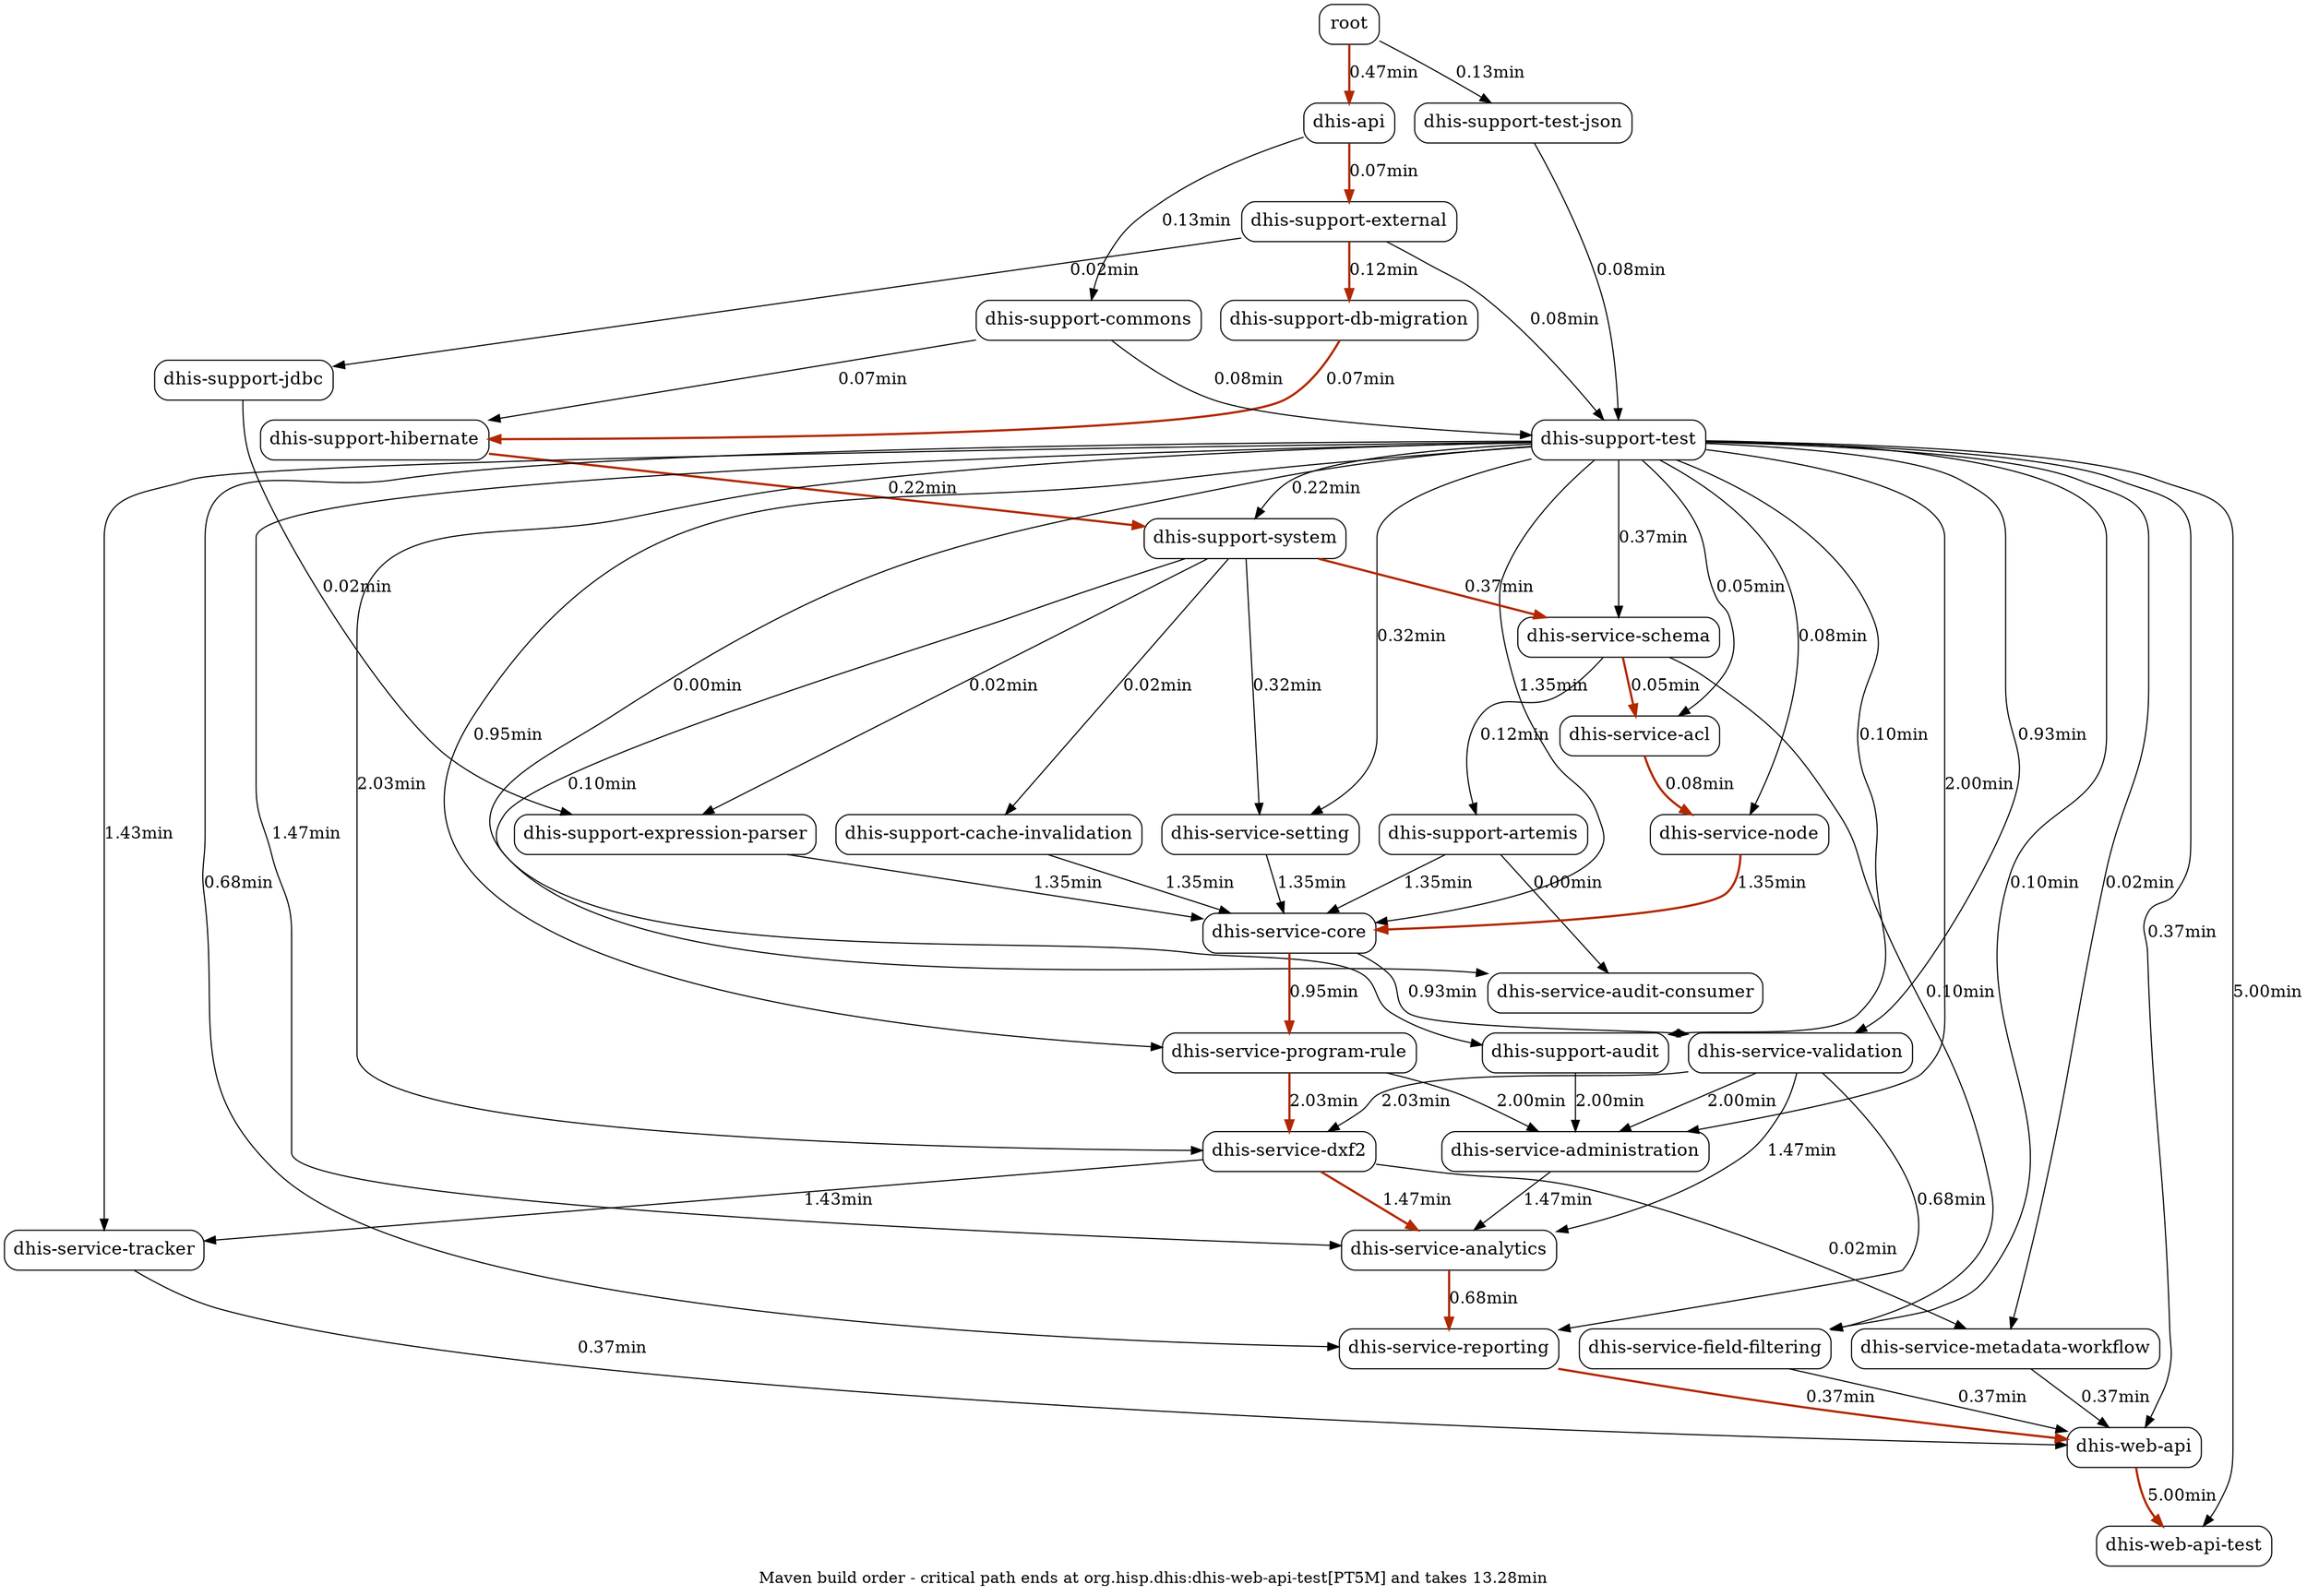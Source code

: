 strict digraph "maven build order" {
  label="Maven build order - critical path ends at org.hisp.dhis:dhis-web-api-test[PT5M] and takes 13.28min";
  "org.hisp.dhis:dhis-support-external[PT4.517S]" [ label="dhis-support-external" fontsize="16" shape="box" style="rounded" ];
  "org.hisp.dhis:dhis-api[PT28.181S]" [ label="dhis-api" fontsize="16" shape="box" style="rounded" ];
  "org.hisp.dhis:dhis-support-db-migration[PT7.724S]" [ label="dhis-support-db-migration" fontsize="16" shape="box" style="rounded" ];
  "org.hisp.dhis:dhis-support-commons[PT8.266S]" [ label="dhis-support-commons" fontsize="16" shape="box" style="rounded" ];
  "org.hisp.dhis:dhis-support-hibernate[PT4.455S]" [ label="dhis-support-hibernate" fontsize="16" shape="box" style="rounded" ];
  "org.hisp.dhis:dhis-support-test[PT5.31S]" [ label="dhis-support-test" fontsize="16" shape="box" style="rounded" ];
  "org.hisp.dhis:dhis-support-test-json[PT8S]" [ label="dhis-support-test-json" fontsize="16" shape="box" style="rounded" ];
  "org.hisp.dhis:dhis-support-system[PT13.35S]" [ label="dhis-support-system" fontsize="16" shape="box" style="rounded" ];
  "org.hisp.dhis:dhis-service-schema[PT22.382S]" [ label="dhis-service-schema" fontsize="16" shape="box" style="rounded" ];
  "org.hisp.dhis:dhis-service-setting[PT19.548S]" [ label="dhis-service-setting" fontsize="16" shape="box" style="rounded" ];
  "org.hisp.dhis:dhis-service-acl[PT3.713S]" [ label="dhis-service-acl" fontsize="16" shape="box" style="rounded" ];
  "org.hisp.dhis:dhis-support-artemis[PT7.749S]" [ label="dhis-support-artemis" fontsize="16" shape="box" style="rounded" ];
  "org.hisp.dhis:dhis-service-audit-consumer[PT0.782S]" [ label="dhis-service-audit-consumer" fontsize="16" shape="box" style="rounded" ];
  "org.hisp.dhis:dhis-service-node[PT5.252S]" [ label="dhis-service-node" fontsize="16" shape="box" style="rounded" ];
  "org.hisp.dhis:dhis-service-field-filtering[PT6.054S]" [ label="dhis-service-field-filtering" fontsize="16" shape="box" style="rounded" ];
  "org.hisp.dhis:dhis-support-jdbc[PT1.776S]" [ label="dhis-support-jdbc" fontsize="16" shape="box" style="rounded" ];
  "org.hisp.dhis:dhis-support-expression-parser[PT1.916S]" [ label="dhis-support-expression-parser" fontsize="16" shape="box" style="rounded" ];
  "org.hisp.dhis:dhis-support-cache-invalidation[PT1.729S]" [ label="dhis-support-cache-invalidation" fontsize="16" shape="box" style="rounded" ];
  "org.hisp.dhis:dhis-service-core[PT1M21S]" [ label="dhis-service-core" fontsize="16" shape="box" style="rounded" ];
  "org.hisp.dhis:dhis-service-validation[PT56.792S]" [ label="dhis-service-validation" fontsize="16" shape="box" style="rounded" ];
  "org.hisp.dhis:dhis-service-program-rule[PT57.515S]" [ label="dhis-service-program-rule" fontsize="16" shape="box" style="rounded" ];
  "org.hisp.dhis:dhis-support-audit[PT6.113S]" [ label="dhis-support-audit" fontsize="16" shape="box" style="rounded" ];
  "org.hisp.dhis:dhis-service-administration[PT2M]" [ label="dhis-service-administration" fontsize="16" shape="box" style="rounded" ];
  "org.hisp.dhis:dhis-service-dxf2[PT2M2S]" [ label="dhis-service-dxf2" fontsize="16" shape="box" style="rounded" ];
  "org.hisp.dhis:dhis-service-metadata-workflow[PT1.495S]" [ label="dhis-service-metadata-workflow" fontsize="16" shape="box" style="rounded" ];
  "org.hisp.dhis:dhis-service-analytics[PT1M28S]" [ label="dhis-service-analytics" fontsize="16" shape="box" style="rounded" ];
  "org.hisp.dhis:dhis-service-tracker[PT1M26S]" [ label="dhis-service-tracker" fontsize="16" shape="box" style="rounded" ];
  "org.hisp.dhis:dhis-service-reporting[PT41.777S]" [ label="dhis-service-reporting" fontsize="16" shape="box" style="rounded" ];
  "org.hisp.dhis:dhis-web-api[PT22.574S]" [ label="dhis-web-api" fontsize="16" shape="box" style="rounded" ];
  "org.hisp.dhis:dhis-web-api-test[PT5M]" [ label="dhis-web-api-test" fontsize="16" shape="box" style="rounded" ];
  "root:root" [ label="root" fontsize="16" shape="box" style="rounded" ];
  "org.hisp.dhis:dhis-api[PT28.181S]" -> "org.hisp.dhis:dhis-support-external[PT4.517S]" [ penwidth="2" color="#b22800" weight="4.0" fontsize="15" label="0.07min" ];
  "org.hisp.dhis:dhis-support-external[PT4.517S]" -> "org.hisp.dhis:dhis-support-db-migration[PT7.724S]" [ penwidth="2" color="#b22800" weight="7.0" fontsize="15" label="0.12min" ];
  "org.hisp.dhis:dhis-api[PT28.181S]" -> "org.hisp.dhis:dhis-support-commons[PT8.266S]" [ weight="8.0" fontsize="15" label="0.13min" ];
  "org.hisp.dhis:dhis-support-db-migration[PT7.724S]" -> "org.hisp.dhis:dhis-support-hibernate[PT4.455S]" [ penwidth="2" color="#b22800" weight="4.0" fontsize="15" label="0.07min" ];
  "org.hisp.dhis:dhis-support-commons[PT8.266S]" -> "org.hisp.dhis:dhis-support-hibernate[PT4.455S]" [ weight="4.0" fontsize="15" label="0.07min" ];
  "org.hisp.dhis:dhis-support-test-json[PT8S]" -> "org.hisp.dhis:dhis-support-test[PT5.31S]" [ weight="5.0" fontsize="15" label="0.08min" ];
  "org.hisp.dhis:dhis-support-external[PT4.517S]" -> "org.hisp.dhis:dhis-support-test[PT5.31S]" [ weight="5.0" fontsize="15" label="0.08min" ];
  "org.hisp.dhis:dhis-support-commons[PT8.266S]" -> "org.hisp.dhis:dhis-support-test[PT5.31S]" [ weight="5.0" fontsize="15" label="0.08min" ];
  "org.hisp.dhis:dhis-support-hibernate[PT4.455S]" -> "org.hisp.dhis:dhis-support-system[PT13.35S]" [ penwidth="2" color="#b22800" weight="13.0" fontsize="15" label="0.22min" ];
  "org.hisp.dhis:dhis-support-test[PT5.31S]" -> "org.hisp.dhis:dhis-support-system[PT13.35S]" [ weight="13.0" fontsize="15" label="0.22min" ];
  "org.hisp.dhis:dhis-support-test[PT5.31S]" -> "org.hisp.dhis:dhis-service-schema[PT22.382S]" [ weight="22.0" fontsize="15" label="0.37min" ];
  "org.hisp.dhis:dhis-support-system[PT13.35S]" -> "org.hisp.dhis:dhis-service-schema[PT22.382S]" [ penwidth="2" color="#b22800" weight="22.0" fontsize="15" label="0.37min" ];
  "org.hisp.dhis:dhis-support-test[PT5.31S]" -> "org.hisp.dhis:dhis-service-setting[PT19.548S]" [ weight="19.0" fontsize="15" label="0.32min" ];
  "org.hisp.dhis:dhis-support-system[PT13.35S]" -> "org.hisp.dhis:dhis-service-setting[PT19.548S]" [ weight="19.0" fontsize="15" label="0.32min" ];
  "org.hisp.dhis:dhis-service-schema[PT22.382S]" -> "org.hisp.dhis:dhis-service-acl[PT3.713S]" [ penwidth="2" color="#b22800" weight="3.0" fontsize="15" label="0.05min" ];
  "org.hisp.dhis:dhis-support-test[PT5.31S]" -> "org.hisp.dhis:dhis-service-acl[PT3.713S]" [ weight="3.0" fontsize="15" label="0.05min" ];
  "org.hisp.dhis:dhis-service-schema[PT22.382S]" -> "org.hisp.dhis:dhis-support-artemis[PT7.749S]" [ weight="7.0" fontsize="15" label="0.12min" ];
  "org.hisp.dhis:dhis-support-artemis[PT7.749S]" -> "org.hisp.dhis:dhis-service-audit-consumer[PT0.782S]" [ weight="0.0" fontsize="15" label="0.00min" ];
  "org.hisp.dhis:dhis-support-test[PT5.31S]" -> "org.hisp.dhis:dhis-service-audit-consumer[PT0.782S]" [ weight="0.0" fontsize="15" label="0.00min" ];
  "org.hisp.dhis:dhis-service-acl[PT3.713S]" -> "org.hisp.dhis:dhis-service-node[PT5.252S]" [ penwidth="2" color="#b22800" weight="5.0" fontsize="15" label="0.08min" ];
  "org.hisp.dhis:dhis-support-test[PT5.31S]" -> "org.hisp.dhis:dhis-service-node[PT5.252S]" [ weight="5.0" fontsize="15" label="0.08min" ];
  "org.hisp.dhis:dhis-service-schema[PT22.382S]" -> "org.hisp.dhis:dhis-service-field-filtering[PT6.054S]" [ weight="6.0" fontsize="15" label="0.10min" ];
  "org.hisp.dhis:dhis-support-test[PT5.31S]" -> "org.hisp.dhis:dhis-service-field-filtering[PT6.054S]" [ weight="6.0" fontsize="15" label="0.10min" ];
  "org.hisp.dhis:dhis-support-external[PT4.517S]" -> "org.hisp.dhis:dhis-support-jdbc[PT1.776S]" [ weight="1.0" fontsize="15" label="0.02min" ];
  "org.hisp.dhis:dhis-support-jdbc[PT1.776S]" -> "org.hisp.dhis:dhis-support-expression-parser[PT1.916S]" [ weight="1.0" fontsize="15" label="0.02min" ];
  "org.hisp.dhis:dhis-support-system[PT13.35S]" -> "org.hisp.dhis:dhis-support-expression-parser[PT1.916S]" [ weight="1.0" fontsize="15" label="0.02min" ];
  "org.hisp.dhis:dhis-support-system[PT13.35S]" -> "org.hisp.dhis:dhis-support-cache-invalidation[PT1.729S]" [ weight="1.0" fontsize="15" label="0.02min" ];
  "org.hisp.dhis:dhis-service-setting[PT19.548S]" -> "org.hisp.dhis:dhis-service-core[PT1M21S]" [ weight="81.0" fontsize="15" label="1.35min" ];
  "org.hisp.dhis:dhis-service-node[PT5.252S]" -> "org.hisp.dhis:dhis-service-core[PT1M21S]" [ penwidth="2" color="#b22800" weight="81.0" fontsize="15" label="1.35min" ];
  "org.hisp.dhis:dhis-support-expression-parser[PT1.916S]" -> "org.hisp.dhis:dhis-service-core[PT1M21S]" [ weight="81.0" fontsize="15" label="1.35min" ];
  "org.hisp.dhis:dhis-support-artemis[PT7.749S]" -> "org.hisp.dhis:dhis-service-core[PT1M21S]" [ weight="81.0" fontsize="15" label="1.35min" ];
  "org.hisp.dhis:dhis-support-cache-invalidation[PT1.729S]" -> "org.hisp.dhis:dhis-service-core[PT1M21S]" [ weight="81.0" fontsize="15" label="1.35min" ];
  "org.hisp.dhis:dhis-support-test[PT5.31S]" -> "org.hisp.dhis:dhis-service-core[PT1M21S]" [ weight="81.0" fontsize="15" label="1.35min" ];
  "org.hisp.dhis:dhis-service-core[PT1M21S]" -> "org.hisp.dhis:dhis-service-validation[PT56.792S]" [ weight="56.0" fontsize="15" label="0.93min" ];
  "org.hisp.dhis:dhis-support-test[PT5.31S]" -> "org.hisp.dhis:dhis-service-validation[PT56.792S]" [ weight="56.0" fontsize="15" label="0.93min" ];
  "org.hisp.dhis:dhis-service-core[PT1M21S]" -> "org.hisp.dhis:dhis-service-program-rule[PT57.515S]" [ penwidth="2" color="#b22800" weight="57.0" fontsize="15" label="0.95min" ];
  "org.hisp.dhis:dhis-support-test[PT5.31S]" -> "org.hisp.dhis:dhis-service-program-rule[PT57.515S]" [ weight="57.0" fontsize="15" label="0.95min" ];
  "org.hisp.dhis:dhis-support-system[PT13.35S]" -> "org.hisp.dhis:dhis-support-audit[PT6.113S]" [ weight="6.0" fontsize="15" label="0.10min" ];
  "org.hisp.dhis:dhis-support-test[PT5.31S]" -> "org.hisp.dhis:dhis-support-audit[PT6.113S]" [ weight="6.0" fontsize="15" label="0.10min" ];
  "org.hisp.dhis:dhis-service-program-rule[PT57.515S]" -> "org.hisp.dhis:dhis-service-administration[PT2M]" [ weight="120.0" fontsize="15" label="2.00min" ];
  "org.hisp.dhis:dhis-service-validation[PT56.792S]" -> "org.hisp.dhis:dhis-service-administration[PT2M]" [ weight="120.0" fontsize="15" label="2.00min" ];
  "org.hisp.dhis:dhis-support-audit[PT6.113S]" -> "org.hisp.dhis:dhis-service-administration[PT2M]" [ weight="120.0" fontsize="15" label="2.00min" ];
  "org.hisp.dhis:dhis-support-test[PT5.31S]" -> "org.hisp.dhis:dhis-service-administration[PT2M]" [ weight="120.0" fontsize="15" label="2.00min" ];
  "org.hisp.dhis:dhis-service-program-rule[PT57.515S]" -> "org.hisp.dhis:dhis-service-dxf2[PT2M2S]" [ penwidth="2" color="#b22800" weight="122.0" fontsize="15" label="2.03min" ];
  "org.hisp.dhis:dhis-support-test[PT5.31S]" -> "org.hisp.dhis:dhis-service-dxf2[PT2M2S]" [ weight="122.0" fontsize="15" label="2.03min" ];
  "org.hisp.dhis:dhis-service-validation[PT56.792S]" -> "org.hisp.dhis:dhis-service-dxf2[PT2M2S]" [ weight="122.0" fontsize="15" label="2.03min" ];
  "org.hisp.dhis:dhis-service-dxf2[PT2M2S]" -> "org.hisp.dhis:dhis-service-metadata-workflow[PT1.495S]" [ weight="1.0" fontsize="15" label="0.02min" ];
  "org.hisp.dhis:dhis-support-test[PT5.31S]" -> "org.hisp.dhis:dhis-service-metadata-workflow[PT1.495S]" [ weight="1.0" fontsize="15" label="0.02min" ];
  "org.hisp.dhis:dhis-service-dxf2[PT2M2S]" -> "org.hisp.dhis:dhis-service-analytics[PT1M28S]" [ penwidth="2" color="#b22800" weight="88.0" fontsize="15" label="1.47min" ];
  "org.hisp.dhis:dhis-service-administration[PT2M]" -> "org.hisp.dhis:dhis-service-analytics[PT1M28S]" [ weight="88.0" fontsize="15" label="1.47min" ];
  "org.hisp.dhis:dhis-service-validation[PT56.792S]" -> "org.hisp.dhis:dhis-service-analytics[PT1M28S]" [ weight="88.0" fontsize="15" label="1.47min" ];
  "org.hisp.dhis:dhis-support-test[PT5.31S]" -> "org.hisp.dhis:dhis-service-analytics[PT1M28S]" [ weight="88.0" fontsize="15" label="1.47min" ];
  "org.hisp.dhis:dhis-service-dxf2[PT2M2S]" -> "org.hisp.dhis:dhis-service-tracker[PT1M26S]" [ weight="86.0" fontsize="15" label="1.43min" ];
  "org.hisp.dhis:dhis-support-test[PT5.31S]" -> "org.hisp.dhis:dhis-service-tracker[PT1M26S]" [ weight="86.0" fontsize="15" label="1.43min" ];
  "org.hisp.dhis:dhis-service-analytics[PT1M28S]" -> "org.hisp.dhis:dhis-service-reporting[PT41.777S]" [ penwidth="2" color="#b22800" weight="41.0" fontsize="15" label="0.68min" ];
  "org.hisp.dhis:dhis-service-validation[PT56.792S]" -> "org.hisp.dhis:dhis-service-reporting[PT41.777S]" [ weight="41.0" fontsize="15" label="0.68min" ];
  "org.hisp.dhis:dhis-support-test[PT5.31S]" -> "org.hisp.dhis:dhis-service-reporting[PT41.777S]" [ weight="41.0" fontsize="15" label="0.68min" ];
  "org.hisp.dhis:dhis-service-metadata-workflow[PT1.495S]" -> "org.hisp.dhis:dhis-web-api[PT22.574S]" [ weight="22.0" fontsize="15" label="0.37min" ];
  "org.hisp.dhis:dhis-service-reporting[PT41.777S]" -> "org.hisp.dhis:dhis-web-api[PT22.574S]" [ penwidth="2" color="#b22800" weight="22.0" fontsize="15" label="0.37min" ];
  "org.hisp.dhis:dhis-service-tracker[PT1M26S]" -> "org.hisp.dhis:dhis-web-api[PT22.574S]" [ weight="22.0" fontsize="15" label="0.37min" ];
  "org.hisp.dhis:dhis-service-field-filtering[PT6.054S]" -> "org.hisp.dhis:dhis-web-api[PT22.574S]" [ weight="22.0" fontsize="15" label="0.37min" ];
  "org.hisp.dhis:dhis-support-test[PT5.31S]" -> "org.hisp.dhis:dhis-web-api[PT22.574S]" [ weight="22.0" fontsize="15" label="0.37min" ];
  "org.hisp.dhis:dhis-web-api[PT22.574S]" -> "org.hisp.dhis:dhis-web-api-test[PT5M]" [ penwidth="2" color="#b22800" weight="300.0" fontsize="15" label="5.00min" ];
  "org.hisp.dhis:dhis-support-test[PT5.31S]" -> "org.hisp.dhis:dhis-web-api-test[PT5M]" [ weight="300.0" fontsize="15" label="5.00min" ];
  "root:root" -> "org.hisp.dhis:dhis-api[PT28.181S]" [ penwidth="2" color="#b22800" weight="28.0" fontsize="15" label="0.47min" ];
  "root:root" -> "org.hisp.dhis:dhis-support-test-json[PT8S]" [ weight="8.0" fontsize="15" label="0.13min" ];
}
